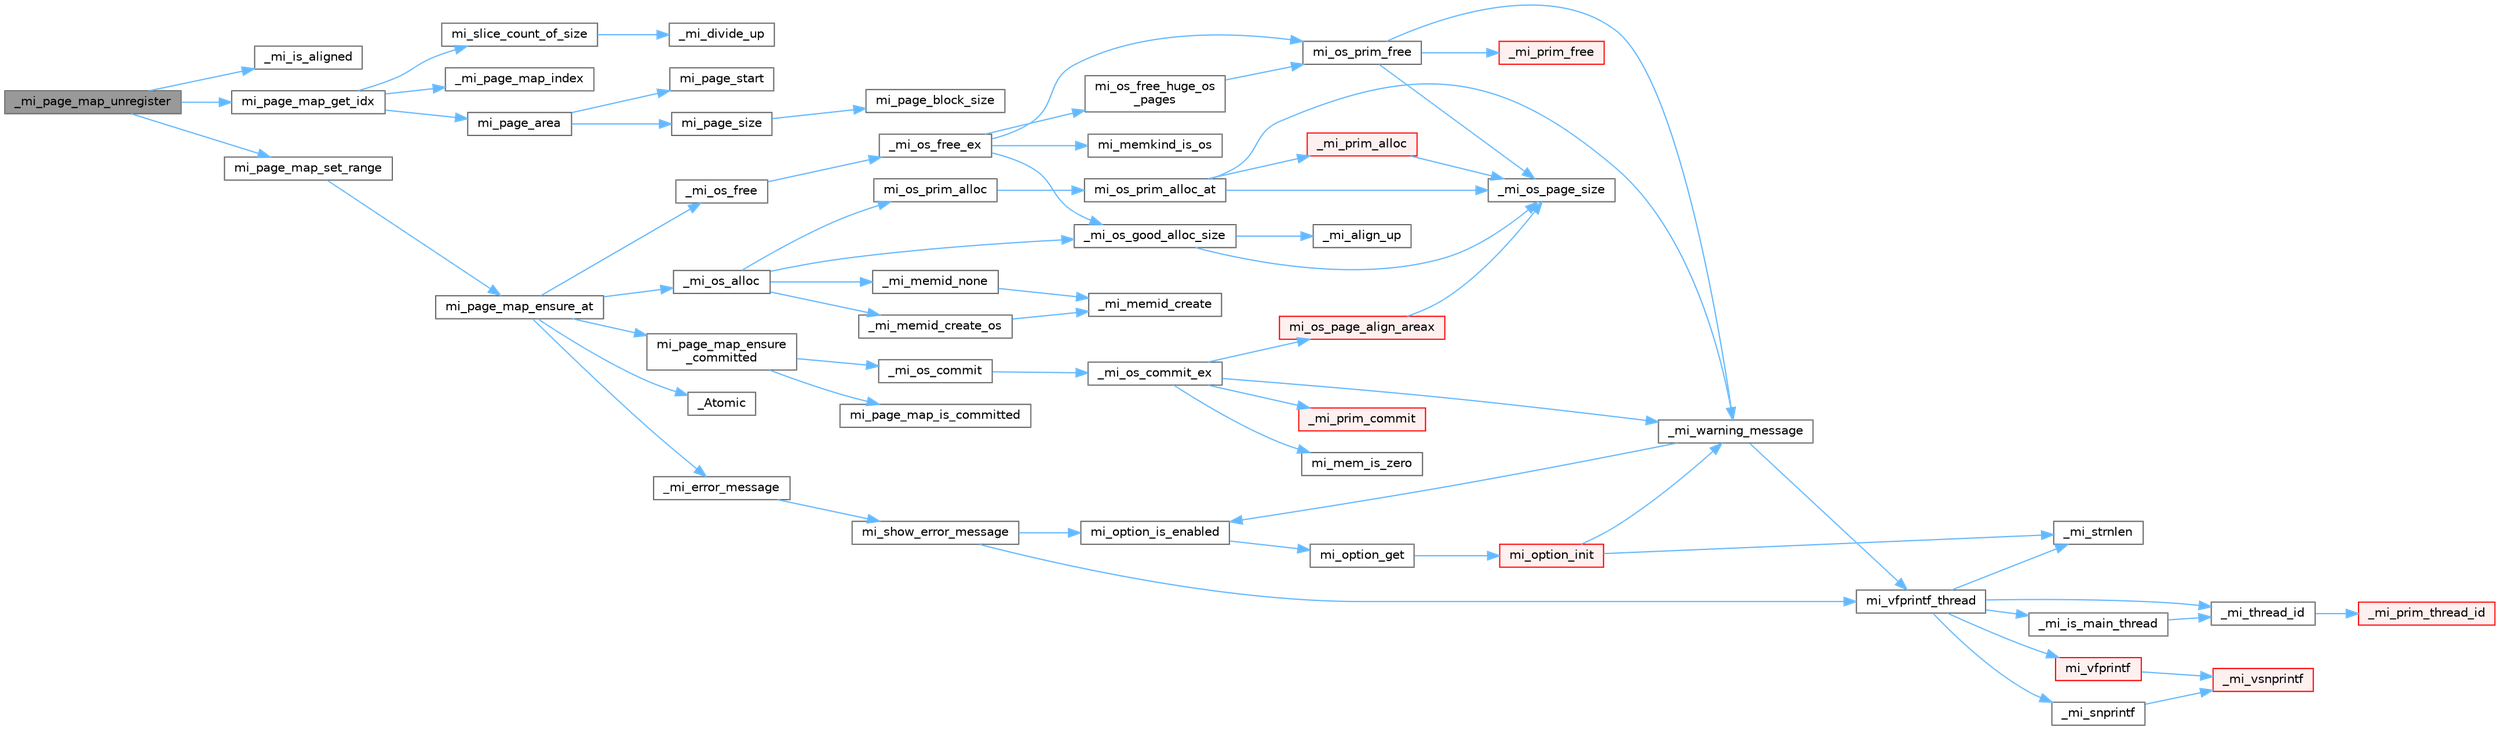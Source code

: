 digraph "_mi_page_map_unregister"
{
 // LATEX_PDF_SIZE
  bgcolor="transparent";
  edge [fontname=Helvetica,fontsize=10,labelfontname=Helvetica,labelfontsize=10];
  node [fontname=Helvetica,fontsize=10,shape=box,height=0.2,width=0.4];
  rankdir="LR";
  Node1 [id="Node000001",label="_mi_page_map_unregister",height=0.2,width=0.4,color="gray40", fillcolor="grey60", style="filled", fontcolor="black",tooltip=" "];
  Node1 -> Node2 [id="edge65_Node000001_Node000002",color="steelblue1",style="solid",tooltip=" "];
  Node2 [id="Node000002",label="_mi_is_aligned",height=0.2,width=0.4,color="grey40", fillcolor="white", style="filled",URL="$_e_a_s_t_l_2packages_2mimalloc_2include_2mimalloc_2internal_8h.html#ad446ae4d82cbdbd78dfbe46fa2330555",tooltip=" "];
  Node1 -> Node3 [id="edge66_Node000001_Node000003",color="steelblue1",style="solid",tooltip=" "];
  Node3 [id="Node000003",label="mi_page_map_get_idx",height=0.2,width=0.4,color="grey40", fillcolor="white", style="filled",URL="$page-map_8c.html#a57cb024dd351df5f91e5372156cd191e",tooltip=" "];
  Node3 -> Node4 [id="edge67_Node000003_Node000004",color="steelblue1",style="solid",tooltip=" "];
  Node4 [id="Node000004",label="_mi_page_map_index",height=0.2,width=0.4,color="grey40", fillcolor="white", style="filled",URL="$_e_a_s_t_l_2packages_2mimalloc_2include_2mimalloc_2internal_8h.html#ac5fb64f98ad24fd3b47091a14425c3dc",tooltip=" "];
  Node3 -> Node5 [id="edge68_Node000003_Node000005",color="steelblue1",style="solid",tooltip=" "];
  Node5 [id="Node000005",label="mi_page_area",height=0.2,width=0.4,color="grey40", fillcolor="white", style="filled",URL="$_e_a_s_t_l_2packages_2mimalloc_2include_2mimalloc_2internal_8h.html#ab02bec7b56343136344cb9441cb889c7",tooltip=" "];
  Node5 -> Node6 [id="edge69_Node000005_Node000006",color="steelblue1",style="solid",tooltip=" "];
  Node6 [id="Node000006",label="mi_page_size",height=0.2,width=0.4,color="grey40", fillcolor="white", style="filled",URL="$_e_a_s_t_l_2packages_2mimalloc_2include_2mimalloc_2internal_8h.html#a8c0729aec9cac74b4a782e6a7d22f18d",tooltip=" "];
  Node6 -> Node7 [id="edge70_Node000006_Node000007",color="steelblue1",style="solid",tooltip=" "];
  Node7 [id="Node000007",label="mi_page_block_size",height=0.2,width=0.4,color="grey40", fillcolor="white", style="filled",URL="$_e_a_s_t_l_2packages_2mimalloc_2include_2mimalloc_2internal_8h.html#a6134893990c1f09da2b40092ceecc780",tooltip=" "];
  Node5 -> Node8 [id="edge71_Node000005_Node000008",color="steelblue1",style="solid",tooltip=" "];
  Node8 [id="Node000008",label="mi_page_start",height=0.2,width=0.4,color="grey40", fillcolor="white", style="filled",URL="$_e_a_s_t_l_2packages_2mimalloc_2include_2mimalloc_2internal_8h.html#a95e8b035747d340ad060f5cf0811b7e9",tooltip=" "];
  Node3 -> Node9 [id="edge72_Node000003_Node000009",color="steelblue1",style="solid",tooltip=" "];
  Node9 [id="Node000009",label="mi_slice_count_of_size",height=0.2,width=0.4,color="grey40", fillcolor="white", style="filled",URL="$_e_a_s_t_l_2packages_2mimalloc_2include_2mimalloc_2internal_8h.html#a9ad8412b6af23e1040840727a59cc9b5",tooltip=" "];
  Node9 -> Node10 [id="edge73_Node000009_Node000010",color="steelblue1",style="solid",tooltip=" "];
  Node10 [id="Node000010",label="_mi_divide_up",height=0.2,width=0.4,color="grey40", fillcolor="white", style="filled",URL="$_e_a_s_t_l_2packages_2mimalloc_2include_2mimalloc_2internal_8h.html#a693e5b64e9a4644c716974dda2395edc",tooltip=" "];
  Node1 -> Node11 [id="edge74_Node000001_Node000011",color="steelblue1",style="solid",tooltip=" "];
  Node11 [id="Node000011",label="mi_page_map_set_range",height=0.2,width=0.4,color="grey40", fillcolor="white", style="filled",URL="$page-map_8c.html#a7b262e3370e545461603df2211f16f03",tooltip=" "];
  Node11 -> Node12 [id="edge75_Node000011_Node000012",color="steelblue1",style="solid",tooltip=" "];
  Node12 [id="Node000012",label="mi_page_map_ensure_at",height=0.2,width=0.4,color="grey40", fillcolor="white", style="filled",URL="$page-map_8c.html#a902d272cc23dc562664afd16b7789d47",tooltip=" "];
  Node12 -> Node13 [id="edge76_Node000012_Node000013",color="steelblue1",style="solid",tooltip=" "];
  Node13 [id="Node000013",label="_Atomic",height=0.2,width=0.4,color="grey40", fillcolor="white", style="filled",URL="$page-map_8c.html#a42ccb1dd40e7bab08278019bda752004",tooltip=" "];
  Node12 -> Node14 [id="edge77_Node000012_Node000014",color="steelblue1",style="solid",tooltip=" "];
  Node14 [id="Node000014",label="_mi_error_message",height=0.2,width=0.4,color="grey40", fillcolor="white", style="filled",URL="$options_8c.html#a2bebc073bcaac71658e57bb260c2e426",tooltip=" "];
  Node14 -> Node15 [id="edge78_Node000014_Node000015",color="steelblue1",style="solid",tooltip=" "];
  Node15 [id="Node000015",label="mi_show_error_message",height=0.2,width=0.4,color="grey40", fillcolor="white", style="filled",URL="$options_8c.html#a025f32c63014753e87fd7a579d2bb8aa",tooltip=" "];
  Node15 -> Node16 [id="edge79_Node000015_Node000016",color="steelblue1",style="solid",tooltip=" "];
  Node16 [id="Node000016",label="mi_option_is_enabled",height=0.2,width=0.4,color="grey40", fillcolor="white", style="filled",URL="$group__options.html#ga459ad98f18b3fc9275474807fe0ca188",tooltip=" "];
  Node16 -> Node17 [id="edge80_Node000016_Node000017",color="steelblue1",style="solid",tooltip=" "];
  Node17 [id="Node000017",label="mi_option_get",height=0.2,width=0.4,color="grey40", fillcolor="white", style="filled",URL="$group__options.html#ga7e8af195cc81d3fa64ccf2662caa565a",tooltip=" "];
  Node17 -> Node18 [id="edge81_Node000017_Node000018",color="steelblue1",style="solid",tooltip=" "];
  Node18 [id="Node000018",label="mi_option_init",height=0.2,width=0.4,color="red", fillcolor="#FFF0F0", style="filled",URL="$options_8c.html#a61970c5b942f29a5dea8a39742421cfe",tooltip=" "];
  Node18 -> Node26 [id="edge82_Node000018_Node000026",color="steelblue1",style="solid",tooltip=" "];
  Node26 [id="Node000026",label="_mi_strnlen",height=0.2,width=0.4,color="grey40", fillcolor="white", style="filled",URL="$libc_8c.html#ae8577fe0d9bbe3fb90d2169caa1af943",tooltip=" "];
  Node18 -> Node29 [id="edge83_Node000018_Node000029",color="steelblue1",style="solid",tooltip=" "];
  Node29 [id="Node000029",label="_mi_warning_message",height=0.2,width=0.4,color="grey40", fillcolor="white", style="filled",URL="$options_8c.html#ac253cac2ca24fb63be7f4937ac620dc4",tooltip=" "];
  Node29 -> Node16 [id="edge84_Node000029_Node000016",color="steelblue1",style="solid",tooltip=" "];
  Node29 -> Node30 [id="edge85_Node000029_Node000030",color="steelblue1",style="solid",tooltip=" "];
  Node30 [id="Node000030",label="mi_vfprintf_thread",height=0.2,width=0.4,color="grey40", fillcolor="white", style="filled",URL="$options_8c.html#a4af8263c139d04a876914f39024a7424",tooltip=" "];
  Node30 -> Node31 [id="edge86_Node000030_Node000031",color="steelblue1",style="solid",tooltip=" "];
  Node31 [id="Node000031",label="_mi_is_main_thread",height=0.2,width=0.4,color="grey40", fillcolor="white", style="filled",URL="$_e_a_s_t_l_2packages_2mimalloc_2src_2init_8c.html#a008e0a28e7c86b15a04094d595e2c327",tooltip=" "];
  Node31 -> Node32 [id="edge87_Node000031_Node000032",color="steelblue1",style="solid",tooltip=" "];
  Node32 [id="Node000032",label="_mi_thread_id",height=0.2,width=0.4,color="grey40", fillcolor="white", style="filled",URL="$_e_a_s_t_l_2packages_2mimalloc_2src_2init_8c.html#a43068a36d7dea6ccf1e3558a27e22993",tooltip=" "];
  Node32 -> Node33 [id="edge88_Node000032_Node000033",color="steelblue1",style="solid",tooltip=" "];
  Node33 [id="Node000033",label="_mi_prim_thread_id",height=0.2,width=0.4,color="red", fillcolor="#FFF0F0", style="filled",URL="$prim_8h.html#a3875c92cbb791d0a7c69bc1fd2df6804",tooltip=" "];
  Node30 -> Node35 [id="edge89_Node000030_Node000035",color="steelblue1",style="solid",tooltip=" "];
  Node35 [id="Node000035",label="_mi_snprintf",height=0.2,width=0.4,color="grey40", fillcolor="white", style="filled",URL="$libc_8c.html#a6c2f4673e3317f332571bc1bec18c49b",tooltip=" "];
  Node35 -> Node36 [id="edge90_Node000035_Node000036",color="steelblue1",style="solid",tooltip=" "];
  Node36 [id="Node000036",label="_mi_vsnprintf",height=0.2,width=0.4,color="red", fillcolor="#FFF0F0", style="filled",URL="$libc_8c.html#a8991188606f00dc8665aa14d8e7dab83",tooltip=" "];
  Node30 -> Node26 [id="edge91_Node000030_Node000026",color="steelblue1",style="solid",tooltip=" "];
  Node30 -> Node32 [id="edge92_Node000030_Node000032",color="steelblue1",style="solid",tooltip=" "];
  Node30 -> Node42 [id="edge93_Node000030_Node000042",color="steelblue1",style="solid",tooltip=" "];
  Node42 [id="Node000042",label="mi_vfprintf",height=0.2,width=0.4,color="red", fillcolor="#FFF0F0", style="filled",URL="$options_8c.html#a1f31f62f178fb5309451aa44c8d25327",tooltip=" "];
  Node42 -> Node36 [id="edge94_Node000042_Node000036",color="steelblue1",style="solid",tooltip=" "];
  Node15 -> Node30 [id="edge95_Node000015_Node000030",color="steelblue1",style="solid",tooltip=" "];
  Node12 -> Node51 [id="edge96_Node000012_Node000051",color="steelblue1",style="solid",tooltip=" "];
  Node51 [id="Node000051",label="_mi_os_alloc",height=0.2,width=0.4,color="grey40", fillcolor="white", style="filled",URL="$os_8c.html#adda37bbacbf064719f3398bc4c8de08f",tooltip=" "];
  Node51 -> Node52 [id="edge97_Node000051_Node000052",color="steelblue1",style="solid",tooltip=" "];
  Node52 [id="Node000052",label="_mi_memid_create_os",height=0.2,width=0.4,color="grey40", fillcolor="white", style="filled",URL="$_e_a_s_t_l_2packages_2mimalloc_2include_2mimalloc_2internal_8h.html#a09383ef9229fc236d59aadf1acc9268c",tooltip=" "];
  Node52 -> Node53 [id="edge98_Node000052_Node000053",color="steelblue1",style="solid",tooltip=" "];
  Node53 [id="Node000053",label="_mi_memid_create",height=0.2,width=0.4,color="grey40", fillcolor="white", style="filled",URL="$_e_a_s_t_l_2packages_2mimalloc_2include_2mimalloc_2internal_8h.html#a666352100ead3b22c4cd8ac803b1b1f8",tooltip=" "];
  Node51 -> Node54 [id="edge99_Node000051_Node000054",color="steelblue1",style="solid",tooltip=" "];
  Node54 [id="Node000054",label="_mi_memid_none",height=0.2,width=0.4,color="grey40", fillcolor="white", style="filled",URL="$_e_a_s_t_l_2packages_2mimalloc_2include_2mimalloc_2internal_8h.html#a130091d8591ac82c587dace216eca4d2",tooltip=" "];
  Node54 -> Node53 [id="edge100_Node000054_Node000053",color="steelblue1",style="solid",tooltip=" "];
  Node51 -> Node55 [id="edge101_Node000051_Node000055",color="steelblue1",style="solid",tooltip=" "];
  Node55 [id="Node000055",label="_mi_os_good_alloc_size",height=0.2,width=0.4,color="grey40", fillcolor="white", style="filled",URL="$os_8c.html#aa30b56bf7b30da1c4f35323cfccce4f1",tooltip=" "];
  Node55 -> Node56 [id="edge102_Node000055_Node000056",color="steelblue1",style="solid",tooltip=" "];
  Node56 [id="Node000056",label="_mi_align_up",height=0.2,width=0.4,color="grey40", fillcolor="white", style="filled",URL="$_e_a_s_t_l_2packages_2mimalloc_2include_2mimalloc_2internal_8h.html#a7f35944d44d8a16365072023dd19e0da",tooltip=" "];
  Node55 -> Node57 [id="edge103_Node000055_Node000057",color="steelblue1",style="solid",tooltip=" "];
  Node57 [id="Node000057",label="_mi_os_page_size",height=0.2,width=0.4,color="grey40", fillcolor="white", style="filled",URL="$os_8c.html#a723e4c95209d4c6282b53317473e83d5",tooltip=" "];
  Node51 -> Node58 [id="edge104_Node000051_Node000058",color="steelblue1",style="solid",tooltip=" "];
  Node58 [id="Node000058",label="mi_os_prim_alloc",height=0.2,width=0.4,color="grey40", fillcolor="white", style="filled",URL="$os_8c.html#ac50f6ac4cacc85db44bcdfbe89f941b8",tooltip=" "];
  Node58 -> Node59 [id="edge105_Node000058_Node000059",color="steelblue1",style="solid",tooltip=" "];
  Node59 [id="Node000059",label="mi_os_prim_alloc_at",height=0.2,width=0.4,color="grey40", fillcolor="white", style="filled",URL="$os_8c.html#a9daeea34d1dbfa39bfbcdf8e8ba299b8",tooltip=" "];
  Node59 -> Node57 [id="edge106_Node000059_Node000057",color="steelblue1",style="solid",tooltip=" "];
  Node59 -> Node60 [id="edge107_Node000059_Node000060",color="steelblue1",style="solid",tooltip=" "];
  Node60 [id="Node000060",label="_mi_prim_alloc",height=0.2,width=0.4,color="red", fillcolor="#FFF0F0", style="filled",URL="$windows_2prim_8c.html#af6b664f566e88b730b416f6d7cc715ae",tooltip=" "];
  Node60 -> Node57 [id="edge108_Node000060_Node000057",color="steelblue1",style="solid",tooltip=" "];
  Node59 -> Node29 [id="edge109_Node000059_Node000029",color="steelblue1",style="solid",tooltip=" "];
  Node12 -> Node84 [id="edge110_Node000012_Node000084",color="steelblue1",style="solid",tooltip=" "];
  Node84 [id="Node000084",label="_mi_os_free",height=0.2,width=0.4,color="grey40", fillcolor="white", style="filled",URL="$os_8c.html#aef12a26764ff4aae64a1df9116452428",tooltip=" "];
  Node84 -> Node85 [id="edge111_Node000084_Node000085",color="steelblue1",style="solid",tooltip=" "];
  Node85 [id="Node000085",label="_mi_os_free_ex",height=0.2,width=0.4,color="grey40", fillcolor="white", style="filled",URL="$os_8c.html#aeadf7a5475ecac072880a4c415d85c75",tooltip=" "];
  Node85 -> Node55 [id="edge112_Node000085_Node000055",color="steelblue1",style="solid",tooltip=" "];
  Node85 -> Node86 [id="edge113_Node000085_Node000086",color="steelblue1",style="solid",tooltip=" "];
  Node86 [id="Node000086",label="mi_memkind_is_os",height=0.2,width=0.4,color="grey40", fillcolor="white", style="filled",URL="$types_8h.html#a7b53315c793e6a0934fb369cfb0dc388",tooltip=" "];
  Node85 -> Node87 [id="edge114_Node000085_Node000087",color="steelblue1",style="solid",tooltip=" "];
  Node87 [id="Node000087",label="mi_os_free_huge_os\l_pages",height=0.2,width=0.4,color="grey40", fillcolor="white", style="filled",URL="$os_8c.html#aa0a58080699361b65ccbf1a97f99edee",tooltip=" "];
  Node87 -> Node88 [id="edge115_Node000087_Node000088",color="steelblue1",style="solid",tooltip=" "];
  Node88 [id="Node000088",label="mi_os_prim_free",height=0.2,width=0.4,color="grey40", fillcolor="white", style="filled",URL="$os_8c.html#a52be3cf3bbf0a792b75a16e6d8c54a6e",tooltip=" "];
  Node88 -> Node57 [id="edge116_Node000088_Node000057",color="steelblue1",style="solid",tooltip=" "];
  Node88 -> Node89 [id="edge117_Node000088_Node000089",color="steelblue1",style="solid",tooltip=" "];
  Node89 [id="Node000089",label="_mi_prim_free",height=0.2,width=0.4,color="red", fillcolor="#FFF0F0", style="filled",URL="$windows_2prim_8c.html#a709e08e93548cbede90a196d306ab4f9",tooltip=" "];
  Node88 -> Node29 [id="edge118_Node000088_Node000029",color="steelblue1",style="solid",tooltip=" "];
  Node85 -> Node88 [id="edge119_Node000085_Node000088",color="steelblue1",style="solid",tooltip=" "];
  Node12 -> Node91 [id="edge120_Node000012_Node000091",color="steelblue1",style="solid",tooltip=" "];
  Node91 [id="Node000091",label="mi_page_map_ensure\l_committed",height=0.2,width=0.4,color="grey40", fillcolor="white", style="filled",URL="$page-map_8c.html#ad88a09e9e1318e625ef9763489cd5789",tooltip=" "];
  Node91 -> Node92 [id="edge121_Node000091_Node000092",color="steelblue1",style="solid",tooltip=" "];
  Node92 [id="Node000092",label="_mi_os_commit",height=0.2,width=0.4,color="grey40", fillcolor="white", style="filled",URL="$os_8c.html#acef931ae1be3c3ddb6ee125a8267a84e",tooltip=" "];
  Node92 -> Node93 [id="edge122_Node000092_Node000093",color="steelblue1",style="solid",tooltip=" "];
  Node93 [id="Node000093",label="_mi_os_commit_ex",height=0.2,width=0.4,color="grey40", fillcolor="white", style="filled",URL="$os_8c.html#a3d62d4f2f8c54d1251323be446068194",tooltip=" "];
  Node93 -> Node94 [id="edge123_Node000093_Node000094",color="steelblue1",style="solid",tooltip=" "];
  Node94 [id="Node000094",label="_mi_prim_commit",height=0.2,width=0.4,color="red", fillcolor="#FFF0F0", style="filled",URL="$windows_2prim_8c.html#a723c63d8d2b51281ab1ef2bf7e7395d0",tooltip=" "];
  Node93 -> Node29 [id="edge124_Node000093_Node000029",color="steelblue1",style="solid",tooltip=" "];
  Node93 -> Node96 [id="edge125_Node000093_Node000096",color="steelblue1",style="solid",tooltip=" "];
  Node96 [id="Node000096",label="mi_mem_is_zero",height=0.2,width=0.4,color="grey40", fillcolor="white", style="filled",URL="$_e_a_s_t_l_2packages_2mimalloc_2include_2mimalloc_2internal_8h.html#a8391ae55dd6885bd38593f740fd349a4",tooltip=" "];
  Node93 -> Node97 [id="edge126_Node000093_Node000097",color="steelblue1",style="solid",tooltip=" "];
  Node97 [id="Node000097",label="mi_os_page_align_areax",height=0.2,width=0.4,color="red", fillcolor="#FFF0F0", style="filled",URL="$os_8c.html#a80d3a0cbc0a50873b1abc39077a6d77e",tooltip=" "];
  Node97 -> Node57 [id="edge127_Node000097_Node000057",color="steelblue1",style="solid",tooltip=" "];
  Node91 -> Node101 [id="edge128_Node000091_Node000101",color="steelblue1",style="solid",tooltip=" "];
  Node101 [id="Node000101",label="mi_page_map_is_committed",height=0.2,width=0.4,color="grey40", fillcolor="white", style="filled",URL="$page-map_8c.html#a271749b52471483dcfa20040df00277e",tooltip=" "];
}

